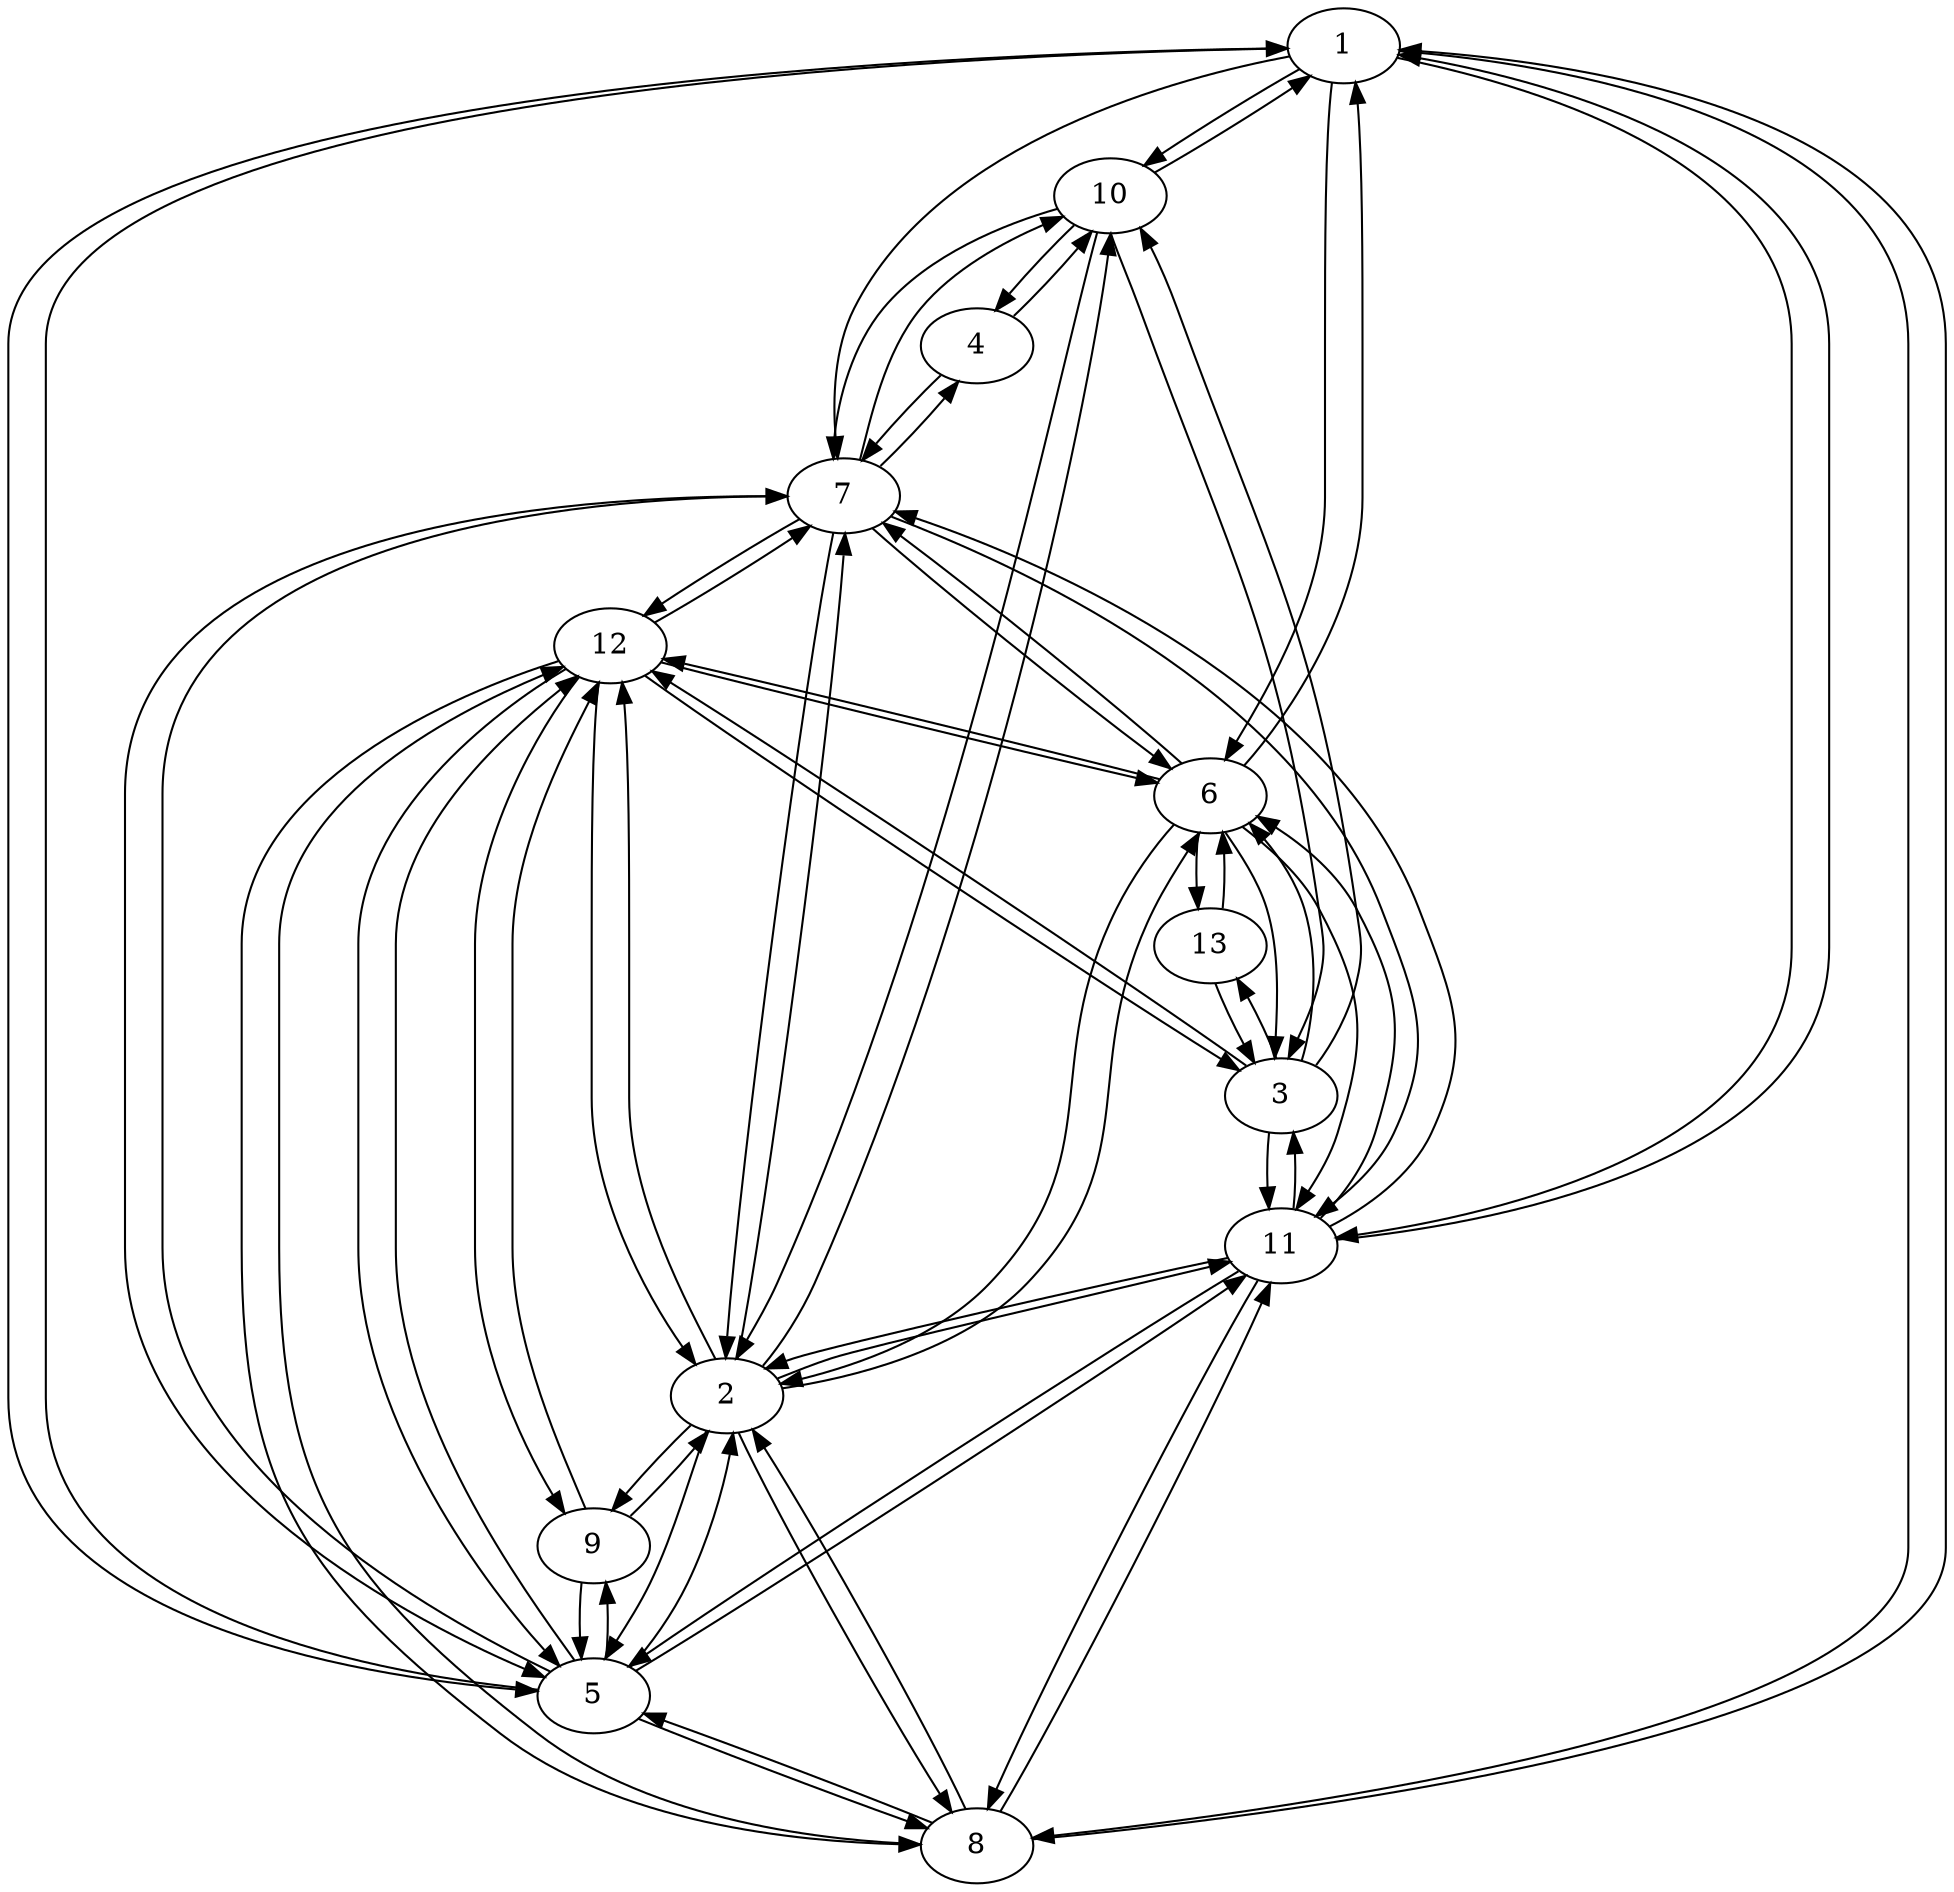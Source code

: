 digraph A {
	1 -> {10, 6, 5, 7, 11, 8}
	2 -> {10, 6, 5, 11, 12, 7, 8, 9}
	3 -> {10, 11, 12, 13, 6}
	4 -> {7, 10}
	5 -> {1, 11, 7, 8, 9, 2, 12}
	6 -> {7, 1, 2, 3, 11, 12, 13}
	7 -> {12, 11, 2, 2, 5, 6, 4, 10}
	8 -> {2, 1, 5, 12, 11}
	9 -> {2, 12, 5}
	10 -> {1, 2, 3, 7, 4}
	11 -> {3, 2, 1, 7, 8, 5, 6}
	12 -> {3, 2, 6, 5, 7, 8, 9}
	13 -> {3, 6}
}